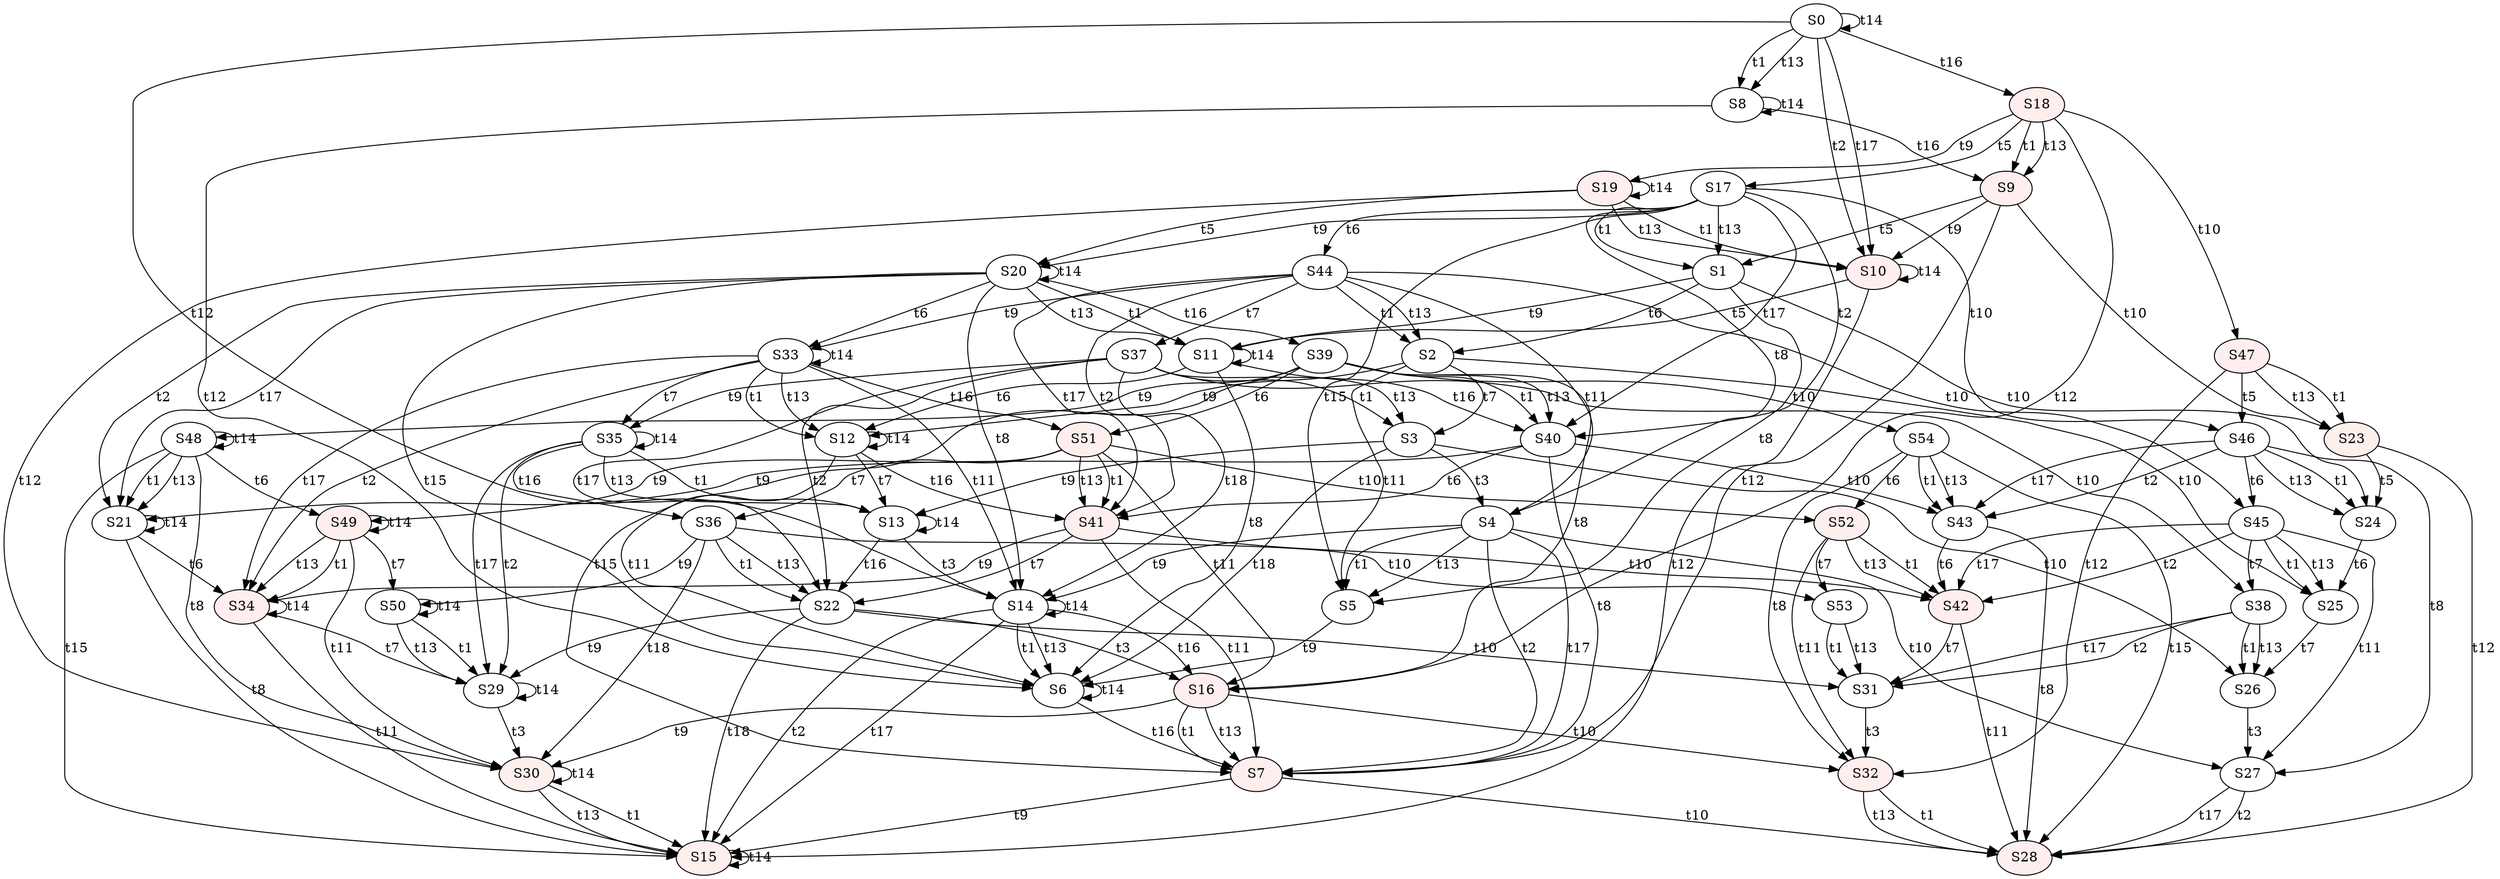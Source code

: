 digraph "SCdebug/42" {
node [style=filled fillcolor="#FFEEEE"]; S9 ;
node [fillcolor="#FFFFFF"]; S8 ;
node [style=filled fillcolor="#FFEEEE"]; S10 ;
node [style=filled fillcolor="#FFEEEE"]; S23 ;
node [style=filled fillcolor="#FFEEEE"]; S18 ;
node [style=filled fillcolor="#FFEEEE"]; S19 ;
node [fillcolor="#FFFFFF"]; S0 ;
node [style=filled fillcolor="#FFEEEE"]; S47 ;
node [style=filled fillcolor="#FFEEEE"]; S41 ;
node [fillcolor="#FFFFFF"]; S2 ;
node [style=filled fillcolor="#FFEEEE"]; S34 ;
node [fillcolor="#FFFFFF"]; S12 ;
node [style=filled fillcolor="#FFEEEE"]; S42 ;
node [fillcolor="#FFFFFF"]; S25 ;
node [fillcolor="#FFFFFF"]; S44 ;
node [style=filled fillcolor="#FFEEEE"]; S51 ;
node [fillcolor="#FFFFFF"]; S33 ;
node [style=filled fillcolor="#FFEEEE"]; S49 ;
node [fillcolor="#FFFFFF"]; S45 ;
node [style=filled fillcolor="#FFEEEE"]; S52 ;
node [fillcolor="#FFFFFF"]; S40 ;
node [fillcolor="#FFFFFF"]; S22 ;
node [fillcolor="#FFFFFF"]; S1 ;
node [fillcolor="#FFFFFF"]; S3 ;
node [fillcolor="#FFFFFF"]; S5 ;
node [style=filled fillcolor="#FFEEEE"]; S7 ;
node [fillcolor="#FFFFFF"]; S29 ;
node [fillcolor="#FFFFFF"]; S21 ;
node [fillcolor="#FFFFFF"]; S6 ;
node [fillcolor="#FFFFFF"]; S11 ;
node [fillcolor="#FFFFFF"]; S13 ;
node [style=filled fillcolor="#FFEEEE"]; S15 ;
node [fillcolor="#FFFFFF"]; S43 ;
node [fillcolor="#FFFFFF"]; S31 ;
node [style=filled fillcolor="#FFEEEE"]; S28 ;
node [fillcolor="#FFFFFF"]; S26 ;
node [fillcolor="#FFFFFF"]; S24 ;
node [fillcolor="#FFFFFF"]; S39 ;
node [fillcolor="#FFFFFF"]; S37 ;
node [fillcolor="#FFFFFF"]; S36 ;
node [style=filled fillcolor="#FFEEEE"]; S16 ;
node [fillcolor="#FFFFFF"]; S17 ;
node [fillcolor="#FFFFFF"]; S4 ;
node [fillcolor="#FFFFFF"]; S35 ;
node [style=filled fillcolor="#FFEEEE"]; S30 ;
node [fillcolor="#FFFFFF"]; S20 ;
node [fillcolor="#FFFFFF"]; S14 ;
node [fillcolor="#FFFFFF"]; S48 ;
node [fillcolor="#FFFFFF"]; S50 ;
node [fillcolor="#FFFFFF"]; S38 ;
node [style=filled fillcolor="#FFEEEE"]; S32 ;
node [fillcolor="#FFFFFF"]; S27 ;
node [fillcolor="#FFFFFF"]; S46 ;
node [fillcolor="#FFFFFF"]; S53 ;
node [fillcolor="#FFFFFF"]; S54 ;
S9 -> S1 [label=t5]
S9 -> S7 [label=t12]
S9 -> S23 [label=t10]
S9 -> S10 [label=t9]
S8 -> S6 [label=t12]
S8 -> S8 [label=t14]
S8 -> S9 [label=t16]
S10 -> S11 [label=t5]
S10 -> S15 [label=t12]
S10 -> S10 [label=t14]
S23 -> S28 [label=t12]
S23 -> S24 [label=t5]
S18 -> S47 [label=t10]
S18 -> S19 [label=t9]
S18 -> S9 [label=t1]
S18 -> S9 [label=t13]
S18 -> S17 [label=t5]
S18 -> S16 [label=t12]
S19 -> S10 [label=t1]
S19 -> S10 [label=t13]
S19 -> S20 [label=t5]
S19 -> S30 [label=t12]
S19 -> S19 [label=t14]
S0 -> S8 [label=t1]
S0 -> S10 [label=t2]
S0 -> S8 [label=t13]
S0 -> S10 [label=t17]
S0 -> S14 [label=t12]
S0 -> S0 [label=t14]
S0 -> S18 [label=t16]
S47 -> S23 [label=t1]
S47 -> S23 [label=t13]
S47 -> S46 [label=t5]
S47 -> S32 [label=t12]
S41 -> S22 [label=t7]
S41 -> S7 [label=t11]
S41 -> S42 [label=t10]
S41 -> S34 [label=t9]
S2 -> S3 [label=t7]
S2 -> S5 [label=t11]
S2 -> S25 [label=t10]
S2 -> S12 [label=t9]
S34 -> S29 [label=t7]
S34 -> S15 [label=t11]
S34 -> S34 [label=t14]
S12 -> S6 [label=t11]
S12 -> S13 [label=t7]
S12 -> S12 [label=t14]
S12 -> S41 [label=t16]
S42 -> S31 [label=t7]
S42 -> S28 [label=t11]
S25 -> S26 [label=t7]
S44 -> S45 [label=t10]
S44 -> S33 [label=t9]
S44 -> S2 [label=t1]
S44 -> S41 [label=t2]
S44 -> S2 [label=t13]
S44 -> S41 [label=t17]
S44 -> S37 [label=t7]
S44 -> S4 [label=t11]
S51 -> S52 [label=t10]
S51 -> S49 [label=t9]
S51 -> S41 [label=t1]
S51 -> S41 [label=t13]
S51 -> S36 [label=t7]
S51 -> S16 [label=t11]
S33 -> S12 [label=t1]
S33 -> S34 [label=t2]
S33 -> S12 [label=t13]
S33 -> S34 [label=t17]
S33 -> S35 [label=t7]
S33 -> S14 [label=t11]
S33 -> S33 [label=t14]
S33 -> S51 [label=t16]
S49 -> S34 [label=t1]
S49 -> S34 [label=t13]
S49 -> S50 [label=t7]
S49 -> S30 [label=t11]
S49 -> S49 [label=t14]
S45 -> S25 [label=t1]
S45 -> S42 [label=t2]
S45 -> S25 [label=t13]
S45 -> S42 [label=t17]
S45 -> S38 [label=t7]
S45 -> S27 [label=t11]
S52 -> S42 [label=t1]
S52 -> S42 [label=t13]
S52 -> S53 [label=t7]
S52 -> S32 [label=t11]
S40 -> S43 [label=t10]
S40 -> S21 [label=t9]
S40 -> S41 [label=t6]
S40 -> S7 [label=t8]
S22 -> S31 [label=t10]
S22 -> S29 [label=t9]
S22 -> S15 [label=t18]
S22 -> S16 [label=t3]
S1 -> S24 [label=t10]
S1 -> S11 [label=t9]
S1 -> S2 [label=t6]
S1 -> S5 [label=t8]
S3 -> S26 [label=t10]
S3 -> S6 [label=t18]
S3 -> S13 [label=t9]
S3 -> S4 [label=t3]
S5 -> S6 [label=t9]
S7 -> S28 [label=t10]
S7 -> S15 [label=t9]
S29 -> S30 [label=t3]
S29 -> S29 [label=t14]
S21 -> S34 [label=t6]
S21 -> S15 [label=t8]
S21 -> S21 [label=t14]
S6 -> S6 [label=t14]
S6 -> S7 [label=t16]
S11 -> S6 [label=t8]
S11 -> S12 [label=t6]
S11 -> S11 [label=t14]
S11 -> S40 [label=t16]
S13 -> S14 [label=t3]
S13 -> S13 [label=t14]
S13 -> S22 [label=t16]
S15 -> S15 [label=t14]
S43 -> S42 [label=t6]
S43 -> S28 [label=t8]
S31 -> S32 [label=t3]
S26 -> S27 [label=t3]
S24 -> S25 [label=t6]
S39 -> S51 [label=t6]
S39 -> S40 [label=t1]
S39 -> S40 [label=t13]
S39 -> S7 [label=t15]
S39 -> S54 [label=t10]
S39 -> S48 [label=t9]
S39 -> S16 [label=t8]
S37 -> S22 [label=t2]
S37 -> S22 [label=t17]
S37 -> S3 [label=t1]
S37 -> S3 [label=t13]
S37 -> S38 [label=t10]
S37 -> S35 [label=t9]
S37 -> S14 [label=t18]
S36 -> S22 [label=t1]
S36 -> S22 [label=t13]
S36 -> S53 [label=t10]
S36 -> S30 [label=t18]
S36 -> S50 [label=t9]
S16 -> S7 [label=t1]
S16 -> S7 [label=t13]
S16 -> S32 [label=t10]
S16 -> S30 [label=t9]
S17 -> S44 [label=t6]
S17 -> S40 [label=t2]
S17 -> S40 [label=t17]
S17 -> S1 [label=t1]
S17 -> S1 [label=t13]
S17 -> S5 [label=t15]
S17 -> S46 [label=t10]
S17 -> S20 [label=t9]
S17 -> S4 [label=t8]
S4 -> S5 [label=t1]
S4 -> S5 [label=t13]
S4 -> S7 [label=t2]
S4 -> S7 [label=t17]
S4 -> S27 [label=t10]
S4 -> S14 [label=t9]
S35 -> S29 [label=t2]
S35 -> S29 [label=t17]
S35 -> S13 [label=t1]
S35 -> S13 [label=t13]
S35 -> S35 [label=t14]
S35 -> S36 [label=t16]
S30 -> S15 [label=t1]
S30 -> S15 [label=t13]
S30 -> S30 [label=t14]
S20 -> S33 [label=t6]
S20 -> S21 [label=t2]
S20 -> S21 [label=t17]
S20 -> S6 [label=t15]
S20 -> S11 [label=t1]
S20 -> S11 [label=t13]
S20 -> S14 [label=t8]
S20 -> S20 [label=t14]
S20 -> S39 [label=t16]
S14 -> S6 [label=t1]
S14 -> S6 [label=t13]
S14 -> S15 [label=t2]
S14 -> S15 [label=t17]
S14 -> S14 [label=t14]
S14 -> S16 [label=t16]
S48 -> S49 [label=t6]
S48 -> S21 [label=t1]
S48 -> S21 [label=t13]
S48 -> S15 [label=t15]
S48 -> S30 [label=t8]
S48 -> S48 [label=t14]
S50 -> S29 [label=t1]
S50 -> S29 [label=t13]
S50 -> S50 [label=t14]
S38 -> S31 [label=t2]
S38 -> S31 [label=t17]
S38 -> S26 [label=t1]
S38 -> S26 [label=t13]
S32 -> S28 [label=t1]
S32 -> S28 [label=t13]
S27 -> S28 [label=t2]
S27 -> S28 [label=t17]
S46 -> S45 [label=t6]
S46 -> S43 [label=t2]
S46 -> S43 [label=t17]
S46 -> S24 [label=t1]
S46 -> S24 [label=t13]
S46 -> S27 [label=t8]
S53 -> S31 [label=t1]
S53 -> S31 [label=t13]
S54 -> S52 [label=t6]
S54 -> S43 [label=t1]
S54 -> S43 [label=t13]
S54 -> S28 [label=t15]
S54 -> S32 [label=t8]
}